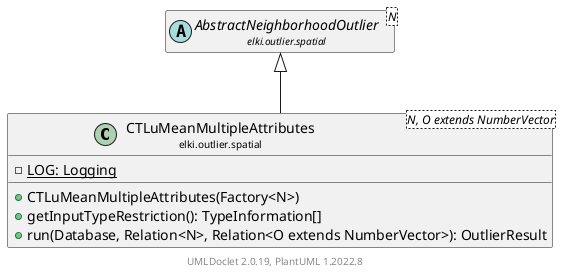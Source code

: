@startuml
    remove .*\.(Instance|Par|Parameterizer|Factory)$
    set namespaceSeparator none
    hide empty fields
    hide empty methods

    class "<size:14>CTLuMeanMultipleAttributes\n<size:10>elki.outlier.spatial" as elki.outlier.spatial.CTLuMeanMultipleAttributes<N, O extends NumberVector> [[CTLuMeanMultipleAttributes.html]] {
        {static} -LOG: Logging
        +CTLuMeanMultipleAttributes(Factory<N>)
        +getInputTypeRestriction(): TypeInformation[]
        +run(Database, Relation<N>, Relation<O extends NumberVector>): OutlierResult
    }

    abstract class "<size:14>AbstractNeighborhoodOutlier\n<size:10>elki.outlier.spatial" as elki.outlier.spatial.AbstractNeighborhoodOutlier<N> [[AbstractNeighborhoodOutlier.html]]
    class "<size:14>CTLuMeanMultipleAttributes.Par\n<size:10>elki.outlier.spatial" as elki.outlier.spatial.CTLuMeanMultipleAttributes.Par<N, O extends NumberVector>

    elki.outlier.spatial.AbstractNeighborhoodOutlier <|-- elki.outlier.spatial.CTLuMeanMultipleAttributes
    elki.outlier.spatial.CTLuMeanMultipleAttributes +-- elki.outlier.spatial.CTLuMeanMultipleAttributes.Par

    center footer UMLDoclet 2.0.19, PlantUML 1.2022.8
@enduml
